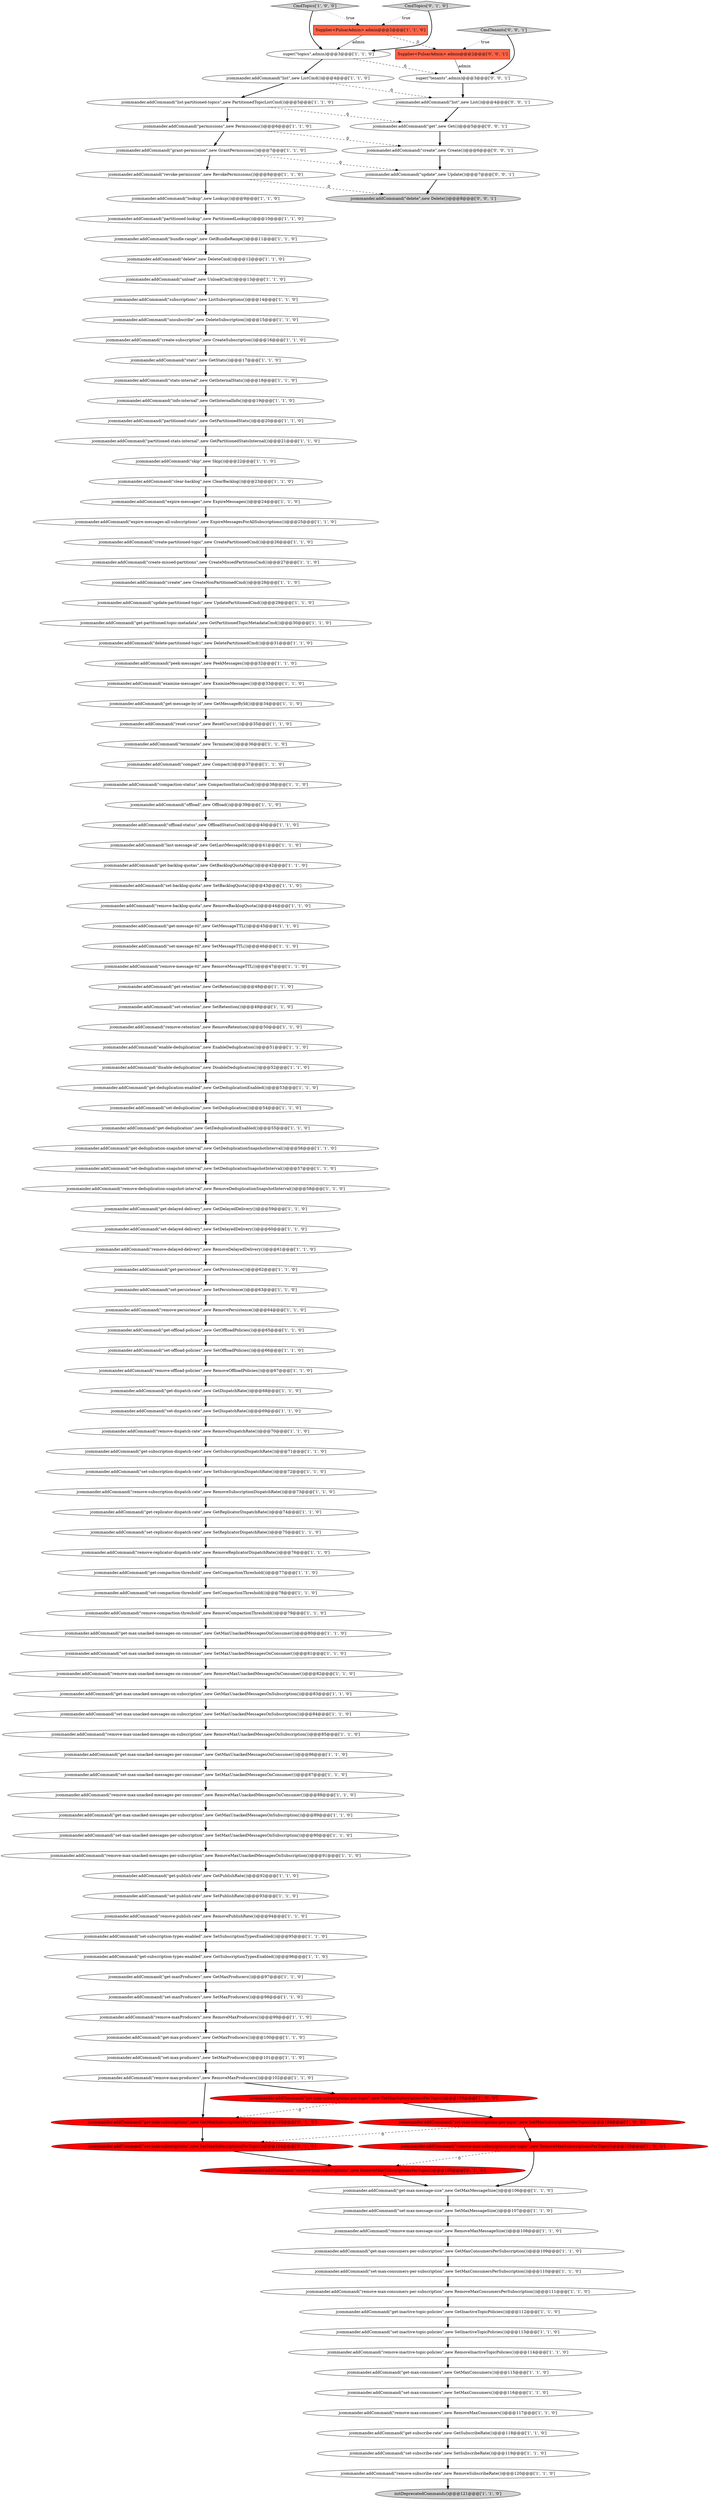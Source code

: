 digraph {
111 [style = filled, label = "jcommander.addCommand(\"remove-subscribe-rate\",new RemoveSubscribeRate())@@@120@@@['1', '1', '0']", fillcolor = white, shape = ellipse image = "AAA0AAABBB1BBB"];
45 [style = filled, label = "jcommander.addCommand(\"lookup\",new Lookup())@@@9@@@['1', '1', '0']", fillcolor = white, shape = ellipse image = "AAA0AAABBB1BBB"];
66 [style = filled, label = "jcommander.addCommand(\"set-inactive-topic-policies\",new SetInactiveTopicPolicies())@@@113@@@['1', '1', '0']", fillcolor = white, shape = ellipse image = "AAA0AAABBB1BBB"];
123 [style = filled, label = "jcommander.addCommand(\"set-max-subscriptions\",new SetMaxSubscriptionsPerTopic())@@@104@@@['0', '1', '0']", fillcolor = red, shape = ellipse image = "AAA1AAABBB2BBB"];
76 [style = filled, label = "jcommander.addCommand(\"get-maxProducers\",new GetMaxProducers())@@@97@@@['1', '1', '0']", fillcolor = white, shape = ellipse image = "AAA0AAABBB1BBB"];
44 [style = filled, label = "jcommander.addCommand(\"remove-max-unacked-messages-per-consumer\",new RemoveMaxUnackedMessagesOnConsumer())@@@88@@@['1', '1', '0']", fillcolor = white, shape = ellipse image = "AAA0AAABBB1BBB"];
89 [style = filled, label = "jcommander.addCommand(\"set-max-message-size\",new SetMaxMessageSize())@@@107@@@['1', '1', '0']", fillcolor = white, shape = ellipse image = "AAA0AAABBB1BBB"];
96 [style = filled, label = "CmdTopics['1', '0', '0']", fillcolor = lightgray, shape = diamond image = "AAA0AAABBB1BBB"];
5 [style = filled, label = "jcommander.addCommand(\"remove-offload-policies\",new RemoveOffloadPolicies())@@@67@@@['1', '1', '0']", fillcolor = white, shape = ellipse image = "AAA0AAABBB1BBB"];
22 [style = filled, label = "jcommander.addCommand(\"remove-max-unacked-messages-on-consumer\",new RemoveMaxUnackedMessagesOnConsumer())@@@82@@@['1', '1', '0']", fillcolor = white, shape = ellipse image = "AAA0AAABBB1BBB"];
124 [style = filled, label = "jcommander.addCommand(\"remove-max-subscriptions\",new RemoveMaxSubscriptionsPerTopic())@@@105@@@['0', '1', '0']", fillcolor = red, shape = ellipse image = "AAA1AAABBB2BBB"];
94 [style = filled, label = "jcommander.addCommand(\"compact\",new Compact())@@@37@@@['1', '1', '0']", fillcolor = white, shape = ellipse image = "AAA0AAABBB1BBB"];
79 [style = filled, label = "jcommander.addCommand(\"get-offload-policies\",new GetOffloadPolicies())@@@65@@@['1', '1', '0']", fillcolor = white, shape = ellipse image = "AAA0AAABBB1BBB"];
64 [style = filled, label = "jcommander.addCommand(\"get-deduplication-enabled\",new GetDeduplicationEnabled())@@@53@@@['1', '1', '0']", fillcolor = white, shape = ellipse image = "AAA0AAABBB1BBB"];
74 [style = filled, label = "jcommander.addCommand(\"list-partitioned-topics\",new PartitionedTopicListCmd())@@@5@@@['1', '1', '0']", fillcolor = white, shape = ellipse image = "AAA0AAABBB1BBB"];
51 [style = filled, label = "jcommander.addCommand(\"get-partitioned-topic-metadata\",new GetPartitionedTopicMetadataCmd())@@@30@@@['1', '1', '0']", fillcolor = white, shape = ellipse image = "AAA0AAABBB1BBB"];
8 [style = filled, label = "jcommander.addCommand(\"set-subscription-dispatch-rate\",new SetSubscriptionDispatchRate())@@@72@@@['1', '1', '0']", fillcolor = white, shape = ellipse image = "AAA0AAABBB1BBB"];
60 [style = filled, label = "jcommander.addCommand(\"partitioned-lookup\",new PartitionedLookup())@@@10@@@['1', '1', '0']", fillcolor = white, shape = ellipse image = "AAA0AAABBB1BBB"];
1 [style = filled, label = "jcommander.addCommand(\"remove-inactive-topic-policies\",new RemoveInactiveTopicPolicies())@@@114@@@['1', '1', '0']", fillcolor = white, shape = ellipse image = "AAA0AAABBB1BBB"];
10 [style = filled, label = "jcommander.addCommand(\"clear-backlog\",new ClearBacklog())@@@23@@@['1', '1', '0']", fillcolor = white, shape = ellipse image = "AAA0AAABBB1BBB"];
118 [style = filled, label = "jcommander.addCommand(\"set-maxProducers\",new SetMaxProducers())@@@98@@@['1', '1', '0']", fillcolor = white, shape = ellipse image = "AAA0AAABBB1BBB"];
125 [style = filled, label = "super(\"tenants\",admin)@@@3@@@['0', '0', '1']", fillcolor = white, shape = ellipse image = "AAA0AAABBB3BBB"];
117 [style = filled, label = "initDeprecatedCommands()@@@121@@@['1', '1', '0']", fillcolor = lightgray, shape = ellipse image = "AAA0AAABBB1BBB"];
86 [style = filled, label = "jcommander.addCommand(\"offload\",new Offload())@@@39@@@['1', '1', '0']", fillcolor = white, shape = ellipse image = "AAA0AAABBB1BBB"];
106 [style = filled, label = "jcommander.addCommand(\"set-publish-rate\",new SetPublishRate())@@@93@@@['1', '1', '0']", fillcolor = white, shape = ellipse image = "AAA0AAABBB1BBB"];
55 [style = filled, label = "jcommander.addCommand(\"set-compaction-threshold\",new SetCompactionThreshold())@@@78@@@['1', '1', '0']", fillcolor = white, shape = ellipse image = "AAA0AAABBB1BBB"];
107 [style = filled, label = "jcommander.addCommand(\"delete\",new DeleteCmd())@@@12@@@['1', '1', '0']", fillcolor = white, shape = ellipse image = "AAA0AAABBB1BBB"];
38 [style = filled, label = "jcommander.addCommand(\"remove-max-producers\",new RemoveMaxProducers())@@@102@@@['1', '1', '0']", fillcolor = white, shape = ellipse image = "AAA0AAABBB1BBB"];
128 [style = filled, label = "Supplier<PulsarAdmin> admin@@@2@@@['0', '0', '1']", fillcolor = tomato, shape = box image = "AAA0AAABBB3BBB"];
39 [style = filled, label = "jcommander.addCommand(\"list\",new ListCmd())@@@4@@@['1', '1', '0']", fillcolor = white, shape = ellipse image = "AAA0AAABBB1BBB"];
13 [style = filled, label = "jcommander.addCommand(\"remove-max-subscriptions-per-topic\",new RemoveMaxSubscriptionsPerTopic())@@@105@@@['1', '0', '0']", fillcolor = red, shape = ellipse image = "AAA1AAABBB1BBB"];
72 [style = filled, label = "jcommander.addCommand(\"expire-messages-all-subscriptions\",new ExpireMessagesForAllSubscriptions())@@@25@@@['1', '1', '0']", fillcolor = white, shape = ellipse image = "AAA0AAABBB1BBB"];
100 [style = filled, label = "jcommander.addCommand(\"peek-messages\",new PeekMessages())@@@32@@@['1', '1', '0']", fillcolor = white, shape = ellipse image = "AAA0AAABBB1BBB"];
57 [style = filled, label = "jcommander.addCommand(\"terminate\",new Terminate())@@@36@@@['1', '1', '0']", fillcolor = white, shape = ellipse image = "AAA0AAABBB1BBB"];
54 [style = filled, label = "jcommander.addCommand(\"set-max-unacked-messages-per-consumer\",new SetMaxUnackedMessagesOnConsumer())@@@87@@@['1', '1', '0']", fillcolor = white, shape = ellipse image = "AAA0AAABBB1BBB"];
99 [style = filled, label = "jcommander.addCommand(\"revoke-permission\",new RevokePermissions())@@@8@@@['1', '1', '0']", fillcolor = white, shape = ellipse image = "AAA0AAABBB1BBB"];
95 [style = filled, label = "jcommander.addCommand(\"remove-compaction-threshold\",new RemoveCompactionThreshold())@@@79@@@['1', '1', '0']", fillcolor = white, shape = ellipse image = "AAA0AAABBB1BBB"];
47 [style = filled, label = "jcommander.addCommand(\"get-backlog-quotas\",new GetBacklogQuotaMap())@@@42@@@['1', '1', '0']", fillcolor = white, shape = ellipse image = "AAA0AAABBB1BBB"];
129 [style = filled, label = "jcommander.addCommand(\"delete\",new Delete())@@@8@@@['0', '0', '1']", fillcolor = lightgray, shape = ellipse image = "AAA0AAABBB3BBB"];
15 [style = filled, label = "jcommander.addCommand(\"grant-permission\",new GrantPermissions())@@@7@@@['1', '1', '0']", fillcolor = white, shape = ellipse image = "AAA0AAABBB1BBB"];
110 [style = filled, label = "jcommander.addCommand(\"get-subscription-types-enabled\",new GetSubscriptionTypesEnabled())@@@96@@@['1', '1', '0']", fillcolor = white, shape = ellipse image = "AAA0AAABBB1BBB"];
116 [style = filled, label = "jcommander.addCommand(\"remove-max-unacked-messages-on-subscription\",new RemoveMaxUnackedMessagesOnSubscription())@@@85@@@['1', '1', '0']", fillcolor = white, shape = ellipse image = "AAA0AAABBB1BBB"];
62 [style = filled, label = "jcommander.addCommand(\"get-subscription-dispatch-rate\",new GetSubscriptionDispatchRate())@@@71@@@['1', '1', '0']", fillcolor = white, shape = ellipse image = "AAA0AAABBB1BBB"];
120 [style = filled, label = "jcommander.addCommand(\"get-max-unacked-messages-on-consumer\",new GetMaxUnackedMessagesOnConsumer())@@@80@@@['1', '1', '0']", fillcolor = white, shape = ellipse image = "AAA0AAABBB1BBB"];
83 [style = filled, label = "jcommander.addCommand(\"expire-messages\",new ExpireMessages())@@@24@@@['1', '1', '0']", fillcolor = white, shape = ellipse image = "AAA0AAABBB1BBB"];
46 [style = filled, label = "jcommander.addCommand(\"get-max-producers\",new GetMaxProducers())@@@100@@@['1', '1', '0']", fillcolor = white, shape = ellipse image = "AAA0AAABBB1BBB"];
30 [style = filled, label = "jcommander.addCommand(\"get-subscribe-rate\",new GetSubscribeRate())@@@118@@@['1', '1', '0']", fillcolor = white, shape = ellipse image = "AAA0AAABBB1BBB"];
52 [style = filled, label = "jcommander.addCommand(\"set-backlog-quota\",new SetBacklogQuota())@@@43@@@['1', '1', '0']", fillcolor = white, shape = ellipse image = "AAA0AAABBB1BBB"];
12 [style = filled, label = "jcommander.addCommand(\"set-retention\",new SetRetention())@@@49@@@['1', '1', '0']", fillcolor = white, shape = ellipse image = "AAA0AAABBB1BBB"];
85 [style = filled, label = "jcommander.addCommand(\"get-publish-rate\",new GetPublishRate())@@@92@@@['1', '1', '0']", fillcolor = white, shape = ellipse image = "AAA0AAABBB1BBB"];
19 [style = filled, label = "jcommander.addCommand(\"create-partitioned-topic\",new CreatePartitionedCmd())@@@26@@@['1', '1', '0']", fillcolor = white, shape = ellipse image = "AAA0AAABBB1BBB"];
105 [style = filled, label = "jcommander.addCommand(\"set-max-unacked-messages-on-consumer\",new SetMaxUnackedMessagesOnConsumer())@@@81@@@['1', '1', '0']", fillcolor = white, shape = ellipse image = "AAA0AAABBB1BBB"];
20 [style = filled, label = "jcommander.addCommand(\"set-persistence\",new SetPersistence())@@@63@@@['1', '1', '0']", fillcolor = white, shape = ellipse image = "AAA0AAABBB1BBB"];
34 [style = filled, label = "jcommander.addCommand(\"get-dispatch-rate\",new GetDispatchRate())@@@68@@@['1', '1', '0']", fillcolor = white, shape = ellipse image = "AAA0AAABBB1BBB"];
49 [style = filled, label = "jcommander.addCommand(\"examine-messages\",new ExamineMessages())@@@33@@@['1', '1', '0']", fillcolor = white, shape = ellipse image = "AAA0AAABBB1BBB"];
93 [style = filled, label = "jcommander.addCommand(\"remove-message-ttl\",new RemoveMessageTTL())@@@47@@@['1', '1', '0']", fillcolor = white, shape = ellipse image = "AAA0AAABBB1BBB"];
37 [style = filled, label = "jcommander.addCommand(\"disable-deduplication\",new DisableDeduplication())@@@52@@@['1', '1', '0']", fillcolor = white, shape = ellipse image = "AAA0AAABBB1BBB"];
121 [style = filled, label = "CmdTopics['0', '1', '0']", fillcolor = lightgray, shape = diamond image = "AAA0AAABBB2BBB"];
17 [style = filled, label = "jcommander.addCommand(\"set-max-consumers-per-subscription\",new SetMaxConsumersPerSubscription())@@@110@@@['1', '1', '0']", fillcolor = white, shape = ellipse image = "AAA0AAABBB1BBB"];
87 [style = filled, label = "jcommander.addCommand(\"get-max-consumers-per-subscription\",new GetMaxConsumersPerSubscription())@@@109@@@['1', '1', '0']", fillcolor = white, shape = ellipse image = "AAA0AAABBB1BBB"];
90 [style = filled, label = "jcommander.addCommand(\"delete-partitioned-topic\",new DeletePartitionedCmd())@@@31@@@['1', '1', '0']", fillcolor = white, shape = ellipse image = "AAA0AAABBB1BBB"];
103 [style = filled, label = "jcommander.addCommand(\"partitioned-stats-internal\",new GetPartitionedStatsInternal())@@@21@@@['1', '1', '0']", fillcolor = white, shape = ellipse image = "AAA0AAABBB1BBB"];
23 [style = filled, label = "jcommander.addCommand(\"remove-subscription-dispatch-rate\",new RemoveSubscriptionDispatchRate())@@@73@@@['1', '1', '0']", fillcolor = white, shape = ellipse image = "AAA0AAABBB1BBB"];
108 [style = filled, label = "jcommander.addCommand(\"create-subscription\",new CreateSubscription())@@@16@@@['1', '1', '0']", fillcolor = white, shape = ellipse image = "AAA0AAABBB1BBB"];
130 [style = filled, label = "jcommander.addCommand(\"create\",new Create())@@@6@@@['0', '0', '1']", fillcolor = white, shape = ellipse image = "AAA0AAABBB3BBB"];
81 [style = filled, label = "jcommander.addCommand(\"set-deduplication-snapshot-interval\",new SetDeduplicationSnapshotInterval())@@@57@@@['1', '1', '0']", fillcolor = white, shape = ellipse image = "AAA0AAABBB1BBB"];
122 [style = filled, label = "jcommander.addCommand(\"get-max-subscriptions\",new GetMaxSubscriptionsPerTopic())@@@103@@@['0', '1', '0']", fillcolor = red, shape = ellipse image = "AAA1AAABBB2BBB"];
78 [style = filled, label = "jcommander.addCommand(\"unload\",new UnloadCmd())@@@13@@@['1', '1', '0']", fillcolor = white, shape = ellipse image = "AAA0AAABBB1BBB"];
61 [style = filled, label = "jcommander.addCommand(\"get-max-message-size\",new GetMaxMessageSize())@@@106@@@['1', '1', '0']", fillcolor = white, shape = ellipse image = "AAA0AAABBB1BBB"];
50 [style = filled, label = "jcommander.addCommand(\"remove-publish-rate\",new RemovePublishRate())@@@94@@@['1', '1', '0']", fillcolor = white, shape = ellipse image = "AAA0AAABBB1BBB"];
69 [style = filled, label = "jcommander.addCommand(\"get-max-unacked-messages-per-subscription\",new GetMaxUnackedMessagesOnSubscription())@@@89@@@['1', '1', '0']", fillcolor = white, shape = ellipse image = "AAA0AAABBB1BBB"];
119 [style = filled, label = "jcommander.addCommand(\"set-dispatch-rate\",new SetDispatchRate())@@@69@@@['1', '1', '0']", fillcolor = white, shape = ellipse image = "AAA0AAABBB1BBB"];
109 [style = filled, label = "jcommander.addCommand(\"compaction-status\",new CompactionStatusCmd())@@@38@@@['1', '1', '0']", fillcolor = white, shape = ellipse image = "AAA0AAABBB1BBB"];
6 [style = filled, label = "jcommander.addCommand(\"set-delayed-delivery\",new SetDelayedDelivery())@@@60@@@['1', '1', '0']", fillcolor = white, shape = ellipse image = "AAA0AAABBB1BBB"];
29 [style = filled, label = "jcommander.addCommand(\"remove-deduplication-snapshot-interval\",new RemoveDeduplicationSnapshotInterval())@@@58@@@['1', '1', '0']", fillcolor = white, shape = ellipse image = "AAA0AAABBB1BBB"];
26 [style = filled, label = "jcommander.addCommand(\"set-max-unacked-messages-on-subscription\",new SetMaxUnackedMessagesOnSubscription())@@@84@@@['1', '1', '0']", fillcolor = white, shape = ellipse image = "AAA0AAABBB1BBB"];
88 [style = filled, label = "jcommander.addCommand(\"get-message-by-id\",new GetMessageById())@@@34@@@['1', '1', '0']", fillcolor = white, shape = ellipse image = "AAA0AAABBB1BBB"];
0 [style = filled, label = "jcommander.addCommand(\"partitioned-stats\",new GetPartitionedStats())@@@20@@@['1', '1', '0']", fillcolor = white, shape = ellipse image = "AAA0AAABBB1BBB"];
31 [style = filled, label = "jcommander.addCommand(\"update-partitioned-topic\",new UpdatePartitionedCmd())@@@29@@@['1', '1', '0']", fillcolor = white, shape = ellipse image = "AAA0AAABBB1BBB"];
36 [style = filled, label = "jcommander.addCommand(\"bundle-range\",new GetBundleRange())@@@11@@@['1', '1', '0']", fillcolor = white, shape = ellipse image = "AAA0AAABBB1BBB"];
33 [style = filled, label = "jcommander.addCommand(\"get-deduplication\",new GetDeduplicationEnabled())@@@55@@@['1', '1', '0']", fillcolor = white, shape = ellipse image = "AAA0AAABBB1BBB"];
77 [style = filled, label = "jcommander.addCommand(\"get-max-subscriptions-per-topic\",new GetMaxSubscriptionsPerTopic())@@@103@@@['1', '0', '0']", fillcolor = red, shape = ellipse image = "AAA1AAABBB1BBB"];
75 [style = filled, label = "jcommander.addCommand(\"get-inactive-topic-policies\",new GetInactiveTopicPolicies())@@@112@@@['1', '1', '0']", fillcolor = white, shape = ellipse image = "AAA0AAABBB1BBB"];
21 [style = filled, label = "super(\"topics\",admin)@@@3@@@['1', '1', '0']", fillcolor = white, shape = ellipse image = "AAA0AAABBB1BBB"];
80 [style = filled, label = "Supplier<PulsarAdmin> admin@@@2@@@['1', '1', '0']", fillcolor = tomato, shape = box image = "AAA0AAABBB1BBB"];
70 [style = filled, label = "jcommander.addCommand(\"set-max-unacked-messages-per-subscription\",new SetMaxUnackedMessagesOnSubscription())@@@90@@@['1', '1', '0']", fillcolor = white, shape = ellipse image = "AAA0AAABBB1BBB"];
56 [style = filled, label = "jcommander.addCommand(\"remove-maxProducers\",new RemoveMaxProducers())@@@99@@@['1', '1', '0']", fillcolor = white, shape = ellipse image = "AAA0AAABBB1BBB"];
53 [style = filled, label = "jcommander.addCommand(\"get-deduplication-snapshot-interval\",new GetDeduplicationSnapshotInterval())@@@56@@@['1', '1', '0']", fillcolor = white, shape = ellipse image = "AAA0AAABBB1BBB"];
113 [style = filled, label = "jcommander.addCommand(\"stats\",new GetStats())@@@17@@@['1', '1', '0']", fillcolor = white, shape = ellipse image = "AAA0AAABBB1BBB"];
32 [style = filled, label = "jcommander.addCommand(\"enable-deduplication\",new EnableDeduplication())@@@51@@@['1', '1', '0']", fillcolor = white, shape = ellipse image = "AAA0AAABBB1BBB"];
102 [style = filled, label = "jcommander.addCommand(\"last-message-id\",new GetLastMessageId())@@@41@@@['1', '1', '0']", fillcolor = white, shape = ellipse image = "AAA0AAABBB1BBB"];
98 [style = filled, label = "jcommander.addCommand(\"get-persistence\",new GetPersistence())@@@62@@@['1', '1', '0']", fillcolor = white, shape = ellipse image = "AAA0AAABBB1BBB"];
42 [style = filled, label = "jcommander.addCommand(\"set-max-subscriptions-per-topic\",new SetMaxSubscriptionsPerTopic())@@@104@@@['1', '0', '0']", fillcolor = red, shape = ellipse image = "AAA1AAABBB1BBB"];
7 [style = filled, label = "jcommander.addCommand(\"remove-max-message-size\",new RemoveMaxMessageSize())@@@108@@@['1', '1', '0']", fillcolor = white, shape = ellipse image = "AAA0AAABBB1BBB"];
104 [style = filled, label = "jcommander.addCommand(\"create-missed-partitions\",new CreateMissedPartitionsCmd())@@@27@@@['1', '1', '0']", fillcolor = white, shape = ellipse image = "AAA0AAABBB1BBB"];
92 [style = filled, label = "jcommander.addCommand(\"set-deduplication\",new SetDeduplication())@@@54@@@['1', '1', '0']", fillcolor = white, shape = ellipse image = "AAA0AAABBB1BBB"];
41 [style = filled, label = "jcommander.addCommand(\"get-message-ttl\",new GetMessageTTL())@@@45@@@['1', '1', '0']", fillcolor = white, shape = ellipse image = "AAA0AAABBB1BBB"];
112 [style = filled, label = "jcommander.addCommand(\"get-replicator-dispatch-rate\",new GetReplicatorDispatchRate())@@@74@@@['1', '1', '0']", fillcolor = white, shape = ellipse image = "AAA0AAABBB1BBB"];
131 [style = filled, label = "jcommander.addCommand(\"get\",new Get())@@@5@@@['0', '0', '1']", fillcolor = white, shape = ellipse image = "AAA0AAABBB3BBB"];
18 [style = filled, label = "jcommander.addCommand(\"remove-backlog-quota\",new RemoveBacklogQuota())@@@44@@@['1', '1', '0']", fillcolor = white, shape = ellipse image = "AAA0AAABBB1BBB"];
43 [style = filled, label = "jcommander.addCommand(\"remove-retention\",new RemoveRetention())@@@50@@@['1', '1', '0']", fillcolor = white, shape = ellipse image = "AAA0AAABBB1BBB"];
59 [style = filled, label = "jcommander.addCommand(\"get-max-consumers\",new GetMaxConsumers())@@@115@@@['1', '1', '0']", fillcolor = white, shape = ellipse image = "AAA0AAABBB1BBB"];
101 [style = filled, label = "jcommander.addCommand(\"unsubscribe\",new DeleteSubscription())@@@15@@@['1', '1', '0']", fillcolor = white, shape = ellipse image = "AAA0AAABBB1BBB"];
2 [style = filled, label = "jcommander.addCommand(\"set-max-consumers\",new SetMaxConsumers())@@@116@@@['1', '1', '0']", fillcolor = white, shape = ellipse image = "AAA0AAABBB1BBB"];
73 [style = filled, label = "jcommander.addCommand(\"reset-cursor\",new ResetCursor())@@@35@@@['1', '1', '0']", fillcolor = white, shape = ellipse image = "AAA0AAABBB1BBB"];
48 [style = filled, label = "jcommander.addCommand(\"remove-max-consumers\",new RemoveMaxConsumers())@@@117@@@['1', '1', '0']", fillcolor = white, shape = ellipse image = "AAA0AAABBB1BBB"];
3 [style = filled, label = "jcommander.addCommand(\"set-max-producers\",new SetMaxProducers())@@@101@@@['1', '1', '0']", fillcolor = white, shape = ellipse image = "AAA0AAABBB1BBB"];
11 [style = filled, label = "jcommander.addCommand(\"create\",new CreateNonPartitionedCmd())@@@28@@@['1', '1', '0']", fillcolor = white, shape = ellipse image = "AAA0AAABBB1BBB"];
84 [style = filled, label = "jcommander.addCommand(\"remove-dispatch-rate\",new RemoveDispatchRate())@@@70@@@['1', '1', '0']", fillcolor = white, shape = ellipse image = "AAA0AAABBB1BBB"];
97 [style = filled, label = "jcommander.addCommand(\"remove-delayed-delivery\",new RemoveDelayedDelivery())@@@61@@@['1', '1', '0']", fillcolor = white, shape = ellipse image = "AAA0AAABBB1BBB"];
114 [style = filled, label = "jcommander.addCommand(\"skip\",new Skip())@@@22@@@['1', '1', '0']", fillcolor = white, shape = ellipse image = "AAA0AAABBB1BBB"];
67 [style = filled, label = "jcommander.addCommand(\"remove-max-unacked-messages-per-subscription\",new RemoveMaxUnackedMessagesOnSubscription())@@@91@@@['1', '1', '0']", fillcolor = white, shape = ellipse image = "AAA0AAABBB1BBB"];
91 [style = filled, label = "jcommander.addCommand(\"set-subscription-types-enabled\",new SetSubscriptionTypesEnabled())@@@95@@@['1', '1', '0']", fillcolor = white, shape = ellipse image = "AAA0AAABBB1BBB"];
65 [style = filled, label = "jcommander.addCommand(\"get-max-unacked-messages-per-consumer\",new GetMaxUnackedMessagesOnConsumer())@@@86@@@['1', '1', '0']", fillcolor = white, shape = ellipse image = "AAA0AAABBB1BBB"];
68 [style = filled, label = "jcommander.addCommand(\"set-replicator-dispatch-rate\",new SetReplicatorDispatchRate())@@@75@@@['1', '1', '0']", fillcolor = white, shape = ellipse image = "AAA0AAABBB1BBB"];
58 [style = filled, label = "jcommander.addCommand(\"get-retention\",new GetRetention())@@@48@@@['1', '1', '0']", fillcolor = white, shape = ellipse image = "AAA0AAABBB1BBB"];
4 [style = filled, label = "jcommander.addCommand(\"remove-persistence\",new RemovePersistence())@@@64@@@['1', '1', '0']", fillcolor = white, shape = ellipse image = "AAA0AAABBB1BBB"];
40 [style = filled, label = "jcommander.addCommand(\"stats-internal\",new GetInternalStats())@@@18@@@['1', '1', '0']", fillcolor = white, shape = ellipse image = "AAA0AAABBB1BBB"];
71 [style = filled, label = "jcommander.addCommand(\"subscriptions\",new ListSubscriptions())@@@14@@@['1', '1', '0']", fillcolor = white, shape = ellipse image = "AAA0AAABBB1BBB"];
14 [style = filled, label = "jcommander.addCommand(\"set-message-ttl\",new SetMessageTTL())@@@46@@@['1', '1', '0']", fillcolor = white, shape = ellipse image = "AAA0AAABBB1BBB"];
25 [style = filled, label = "jcommander.addCommand(\"permissions\",new Permissions())@@@6@@@['1', '1', '0']", fillcolor = white, shape = ellipse image = "AAA0AAABBB1BBB"];
126 [style = filled, label = "CmdTenants['0', '0', '1']", fillcolor = lightgray, shape = diamond image = "AAA0AAABBB3BBB"];
82 [style = filled, label = "jcommander.addCommand(\"set-offload-policies\",new SetOffloadPolicies())@@@66@@@['1', '1', '0']", fillcolor = white, shape = ellipse image = "AAA0AAABBB1BBB"];
28 [style = filled, label = "jcommander.addCommand(\"set-subscribe-rate\",new SetSubscribeRate())@@@119@@@['1', '1', '0']", fillcolor = white, shape = ellipse image = "AAA0AAABBB1BBB"];
115 [style = filled, label = "jcommander.addCommand(\"get-delayed-delivery\",new GetDelayedDelivery())@@@59@@@['1', '1', '0']", fillcolor = white, shape = ellipse image = "AAA0AAABBB1BBB"];
24 [style = filled, label = "jcommander.addCommand(\"offload-status\",new OffloadStatusCmd())@@@40@@@['1', '1', '0']", fillcolor = white, shape = ellipse image = "AAA0AAABBB1BBB"];
127 [style = filled, label = "jcommander.addCommand(\"list\",new List())@@@4@@@['0', '0', '1']", fillcolor = white, shape = ellipse image = "AAA0AAABBB3BBB"];
27 [style = filled, label = "jcommander.addCommand(\"get-compaction-threshold\",new GetCompactionThreshold())@@@77@@@['1', '1', '0']", fillcolor = white, shape = ellipse image = "AAA0AAABBB1BBB"];
132 [style = filled, label = "jcommander.addCommand(\"update\",new Update())@@@7@@@['0', '0', '1']", fillcolor = white, shape = ellipse image = "AAA0AAABBB3BBB"];
16 [style = filled, label = "jcommander.addCommand(\"remove-replicator-dispatch-rate\",new RemoveReplicatorDispatchRate())@@@76@@@['1', '1', '0']", fillcolor = white, shape = ellipse image = "AAA0AAABBB1BBB"];
63 [style = filled, label = "jcommander.addCommand(\"remove-max-consumers-per-subscription\",new RemoveMaxConsumersPerSubscription())@@@111@@@['1', '1', '0']", fillcolor = white, shape = ellipse image = "AAA0AAABBB1BBB"];
9 [style = filled, label = "jcommander.addCommand(\"get-max-unacked-messages-on-subscription\",new GetMaxUnackedMessagesOnSubscription())@@@83@@@['1', '1', '0']", fillcolor = white, shape = ellipse image = "AAA0AAABBB1BBB"];
35 [style = filled, label = "jcommander.addCommand(\"info-internal\",new GetInternalInfo())@@@19@@@['1', '1', '0']", fillcolor = white, shape = ellipse image = "AAA0AAABBB1BBB"];
81->29 [style = bold, label=""];
70->67 [style = bold, label=""];
32->37 [style = bold, label=""];
65->54 [style = bold, label=""];
128->125 [style = solid, label="admin"];
6->97 [style = bold, label=""];
100->49 [style = bold, label=""];
91->110 [style = bold, label=""];
82->5 [style = bold, label=""];
28->111 [style = bold, label=""];
3->38 [style = bold, label=""];
58->12 [style = bold, label=""];
15->99 [style = bold, label=""];
105->22 [style = bold, label=""];
53->81 [style = bold, label=""];
10->83 [style = bold, label=""];
5->34 [style = bold, label=""];
9->26 [style = bold, label=""];
71->101 [style = bold, label=""];
17->63 [style = bold, label=""];
30->28 [style = bold, label=""];
125->127 [style = bold, label=""];
96->21 [style = bold, label=""];
50->91 [style = bold, label=""];
64->92 [style = bold, label=""];
63->75 [style = bold, label=""];
25->15 [style = bold, label=""];
78->71 [style = bold, label=""];
4->79 [style = bold, label=""];
90->100 [style = bold, label=""];
99->45 [style = bold, label=""];
97->98 [style = bold, label=""];
126->128 [style = dotted, label="true"];
42->123 [style = dashed, label="0"];
77->122 [style = dashed, label="0"];
76->118 [style = bold, label=""];
108->113 [style = bold, label=""];
51->90 [style = bold, label=""];
61->89 [style = bold, label=""];
99->129 [style = dashed, label="0"];
21->125 [style = dashed, label="0"];
8->23 [style = bold, label=""];
86->24 [style = bold, label=""];
94->109 [style = bold, label=""];
118->56 [style = bold, label=""];
22->9 [style = bold, label=""];
43->32 [style = bold, label=""];
56->46 [style = bold, label=""];
121->21 [style = bold, label=""];
29->115 [style = bold, label=""];
112->68 [style = bold, label=""];
14->93 [style = bold, label=""];
39->127 [style = dashed, label="0"];
35->0 [style = bold, label=""];
120->105 [style = bold, label=""];
75->66 [style = bold, label=""];
31->51 [style = bold, label=""];
96->80 [style = dotted, label="true"];
98->20 [style = bold, label=""];
77->42 [style = bold, label=""];
52->18 [style = bold, label=""];
54->44 [style = bold, label=""];
13->61 [style = bold, label=""];
92->33 [style = bold, label=""];
87->17 [style = bold, label=""];
132->129 [style = bold, label=""];
1->59 [style = bold, label=""];
19->104 [style = bold, label=""];
18->41 [style = bold, label=""];
45->60 [style = bold, label=""];
68->16 [style = bold, label=""];
36->107 [style = bold, label=""];
116->65 [style = bold, label=""];
7->87 [style = bold, label=""];
115->6 [style = bold, label=""];
103->114 [style = bold, label=""];
24->102 [style = bold, label=""];
106->50 [style = bold, label=""];
2->48 [style = bold, label=""];
122->123 [style = bold, label=""];
40->35 [style = bold, label=""];
16->27 [style = bold, label=""];
84->62 [style = bold, label=""];
25->130 [style = dashed, label="0"];
73->57 [style = bold, label=""];
34->119 [style = bold, label=""];
79->82 [style = bold, label=""];
66->1 [style = bold, label=""];
121->80 [style = dotted, label="true"];
110->76 [style = bold, label=""];
55->95 [style = bold, label=""];
38->122 [style = bold, label=""];
74->25 [style = bold, label=""];
74->131 [style = dashed, label="0"];
11->31 [style = bold, label=""];
107->78 [style = bold, label=""];
44->69 [style = bold, label=""];
27->55 [style = bold, label=""];
21->39 [style = bold, label=""];
102->47 [style = bold, label=""];
60->36 [style = bold, label=""];
37->64 [style = bold, label=""];
119->84 [style = bold, label=""];
12->43 [style = bold, label=""];
47->52 [style = bold, label=""];
48->30 [style = bold, label=""];
126->125 [style = bold, label=""];
15->132 [style = dashed, label="0"];
41->14 [style = bold, label=""];
62->8 [style = bold, label=""];
46->3 [style = bold, label=""];
123->124 [style = bold, label=""];
130->132 [style = bold, label=""];
72->19 [style = bold, label=""];
42->13 [style = bold, label=""];
109->86 [style = bold, label=""];
114->10 [style = bold, label=""];
93->58 [style = bold, label=""];
89->7 [style = bold, label=""];
26->116 [style = bold, label=""];
80->21 [style = solid, label="admin"];
38->77 [style = bold, label=""];
113->40 [style = bold, label=""];
39->74 [style = bold, label=""];
104->11 [style = bold, label=""];
33->53 [style = bold, label=""];
23->112 [style = bold, label=""];
95->120 [style = bold, label=""];
20->4 [style = bold, label=""];
13->124 [style = dashed, label="0"];
80->128 [style = dashed, label="0"];
124->61 [style = bold, label=""];
67->85 [style = bold, label=""];
57->94 [style = bold, label=""];
85->106 [style = bold, label=""];
111->117 [style = bold, label=""];
59->2 [style = bold, label=""];
101->108 [style = bold, label=""];
69->70 [style = bold, label=""];
127->131 [style = bold, label=""];
88->73 [style = bold, label=""];
0->103 [style = bold, label=""];
83->72 [style = bold, label=""];
131->130 [style = bold, label=""];
49->88 [style = bold, label=""];
}
